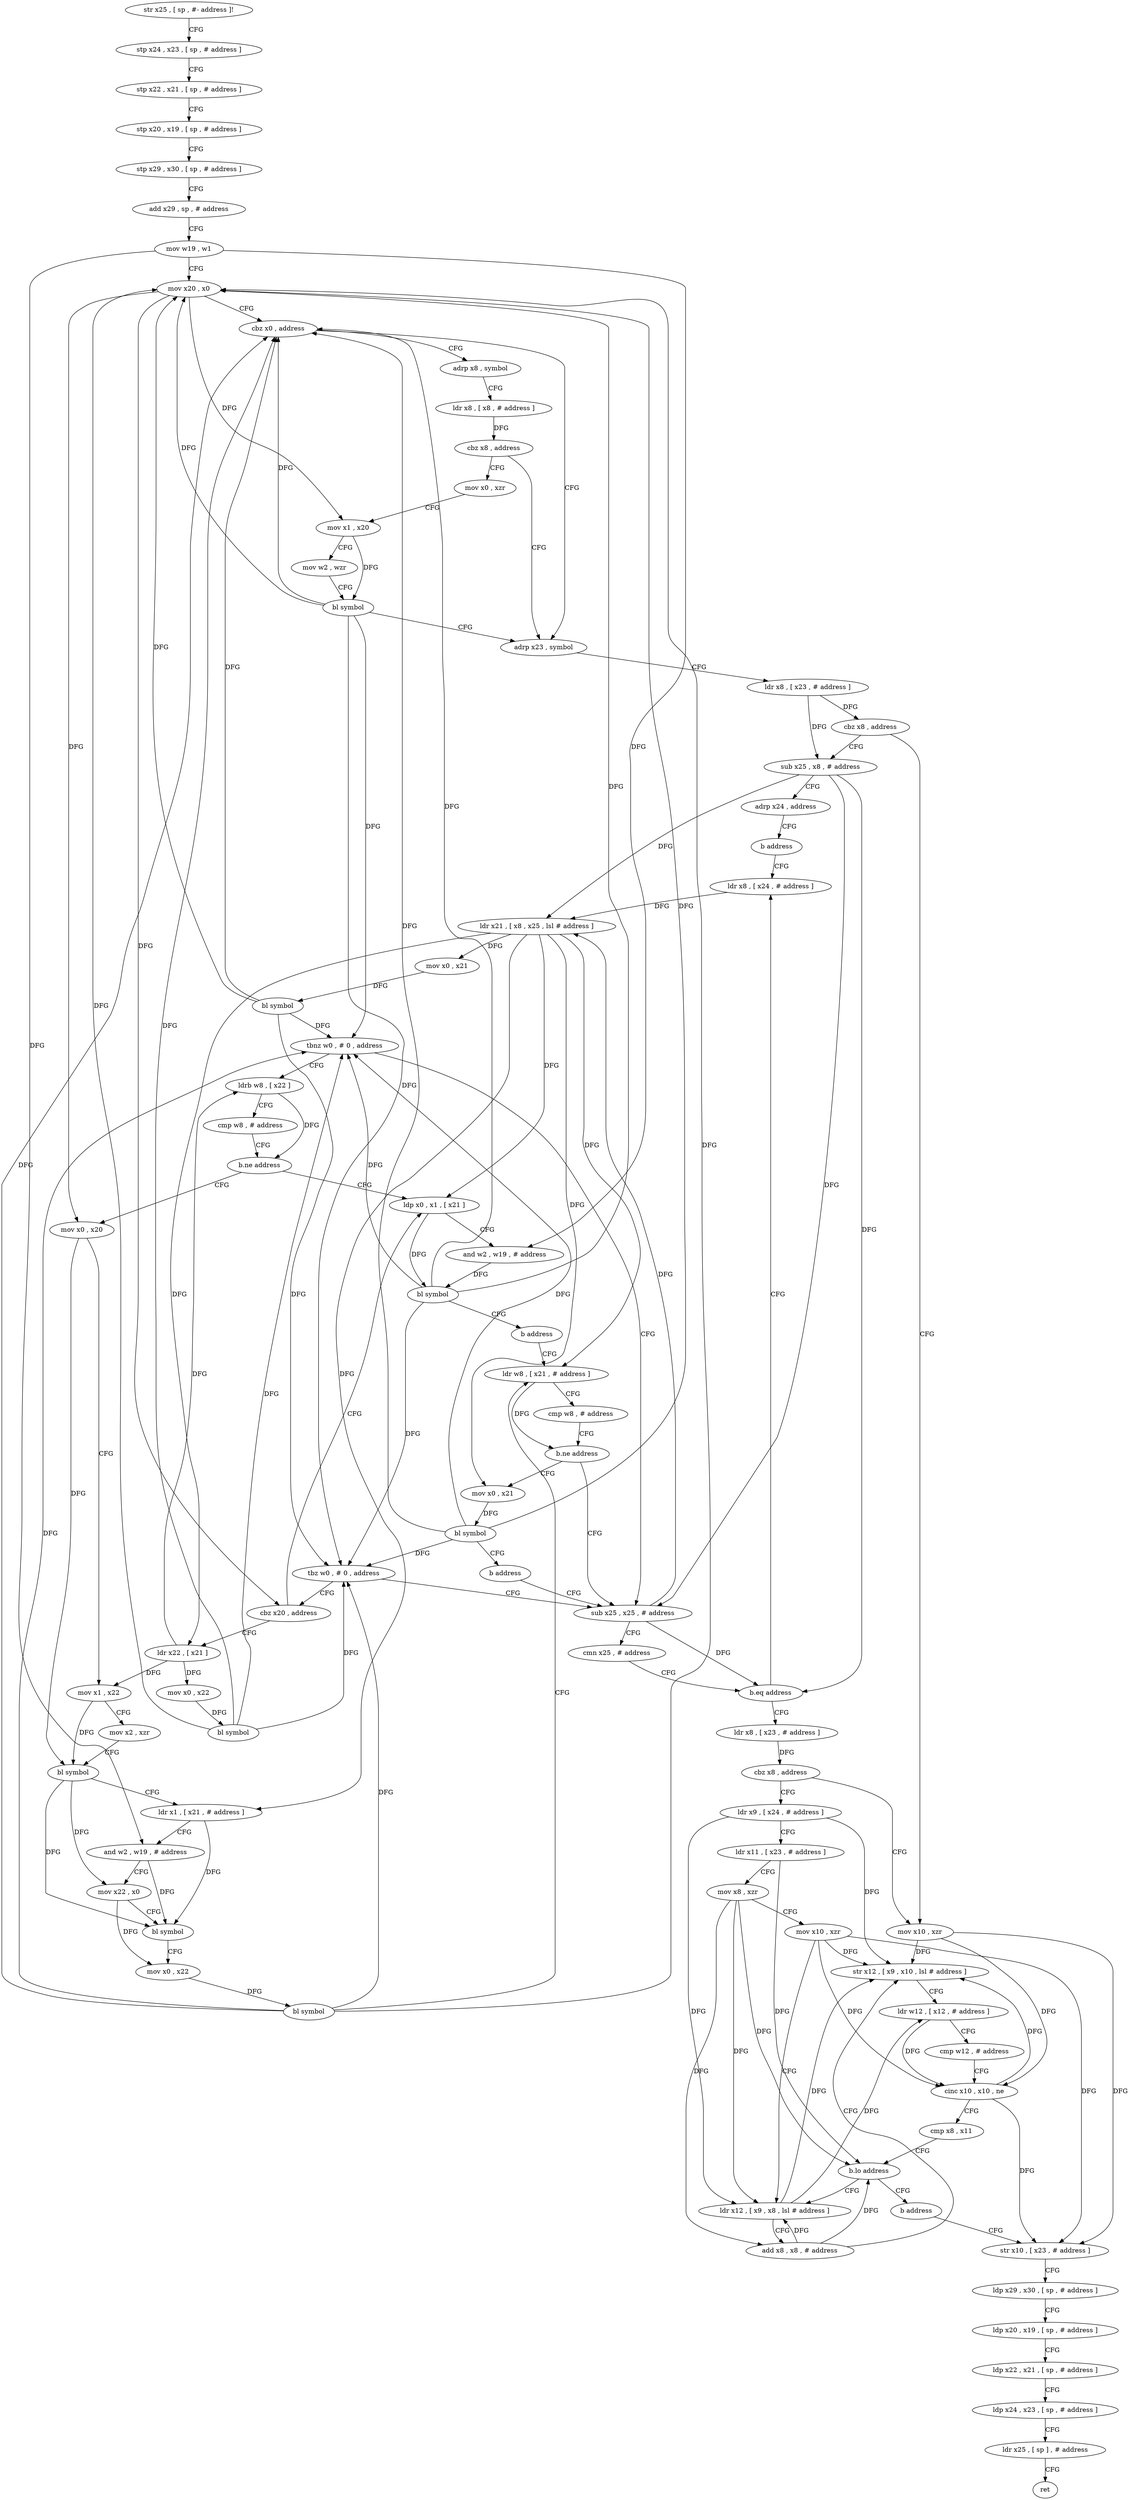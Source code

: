 digraph "func" {
"4214840" [label = "str x25 , [ sp , #- address ]!" ]
"4214844" [label = "stp x24 , x23 , [ sp , # address ]" ]
"4214848" [label = "stp x22 , x21 , [ sp , # address ]" ]
"4214852" [label = "stp x20 , x19 , [ sp , # address ]" ]
"4214856" [label = "stp x29 , x30 , [ sp , # address ]" ]
"4214860" [label = "add x29 , sp , # address" ]
"4214864" [label = "mov w19 , w1" ]
"4214868" [label = "mov x20 , x0" ]
"4214872" [label = "cbz x0 , address" ]
"4214904" [label = "adrp x23 , symbol" ]
"4214876" [label = "adrp x8 , symbol" ]
"4214908" [label = "ldr x8 , [ x23 , # address ]" ]
"4214912" [label = "cbz x8 , address" ]
"4215132" [label = "mov x10 , xzr" ]
"4214916" [label = "sub x25 , x8 , # address" ]
"4214880" [label = "ldr x8 , [ x8 , # address ]" ]
"4214884" [label = "cbz x8 , address" ]
"4214888" [label = "mov x0 , xzr" ]
"4215136" [label = "str x10 , [ x23 , # address ]" ]
"4214920" [label = "adrp x24 , address" ]
"4214924" [label = "b address" ]
"4214940" [label = "ldr x8 , [ x24 , # address ]" ]
"4214892" [label = "mov x1 , x20" ]
"4214896" [label = "mov w2 , wzr" ]
"4214900" [label = "bl symbol" ]
"4214944" [label = "ldr x21 , [ x8 , x25 , lsl # address ]" ]
"4214948" [label = "mov x0 , x21" ]
"4214952" [label = "bl symbol" ]
"4214956" [label = "tbz w0 , # 0 , address" ]
"4214928" [label = "sub x25 , x25 , # address" ]
"4214960" [label = "cbz x20 , address" ]
"4214932" [label = "cmn x25 , # address" ]
"4214936" [label = "b.eq address" ]
"4215072" [label = "ldr x8 , [ x23 , # address ]" ]
"4214992" [label = "ldp x0 , x1 , [ x21 ]" ]
"4214964" [label = "ldr x22 , [ x21 ]" ]
"4215076" [label = "cbz x8 , address" ]
"4215080" [label = "ldr x9 , [ x24 , # address ]" ]
"4214996" [label = "and w2 , w19 , # address" ]
"4215000" [label = "bl symbol" ]
"4215004" [label = "b address" ]
"4215048" [label = "ldr w8 , [ x21 , # address ]" ]
"4214968" [label = "mov x0 , x22" ]
"4214972" [label = "bl symbol" ]
"4214976" [label = "tbnz w0 , # 0 , address" ]
"4214980" [label = "ldrb w8 , [ x22 ]" ]
"4215084" [label = "ldr x11 , [ x23 , # address ]" ]
"4215088" [label = "mov x8 , xzr" ]
"4215092" [label = "mov x10 , xzr" ]
"4215096" [label = "ldr x12 , [ x9 , x8 , lsl # address ]" ]
"4215052" [label = "cmp w8 , # address" ]
"4215056" [label = "b.ne address" ]
"4215060" [label = "mov x0 , x21" ]
"4214984" [label = "cmp w8 , # address" ]
"4214988" [label = "b.ne address" ]
"4215008" [label = "mov x0 , x20" ]
"4215100" [label = "add x8 , x8 , # address" ]
"4215104" [label = "str x12 , [ x9 , x10 , lsl # address ]" ]
"4215108" [label = "ldr w12 , [ x12 , # address ]" ]
"4215112" [label = "cmp w12 , # address" ]
"4215116" [label = "cinc x10 , x10 , ne" ]
"4215120" [label = "cmp x8 , x11" ]
"4215124" [label = "b.lo address" ]
"4215128" [label = "b address" ]
"4215064" [label = "bl symbol" ]
"4215068" [label = "b address" ]
"4215012" [label = "mov x1 , x22" ]
"4215016" [label = "mov x2 , xzr" ]
"4215020" [label = "bl symbol" ]
"4215024" [label = "ldr x1 , [ x21 , # address ]" ]
"4215028" [label = "and w2 , w19 , # address" ]
"4215032" [label = "mov x22 , x0" ]
"4215036" [label = "bl symbol" ]
"4215040" [label = "mov x0 , x22" ]
"4215044" [label = "bl symbol" ]
"4215140" [label = "ldp x29 , x30 , [ sp , # address ]" ]
"4215144" [label = "ldp x20 , x19 , [ sp , # address ]" ]
"4215148" [label = "ldp x22 , x21 , [ sp , # address ]" ]
"4215152" [label = "ldp x24 , x23 , [ sp , # address ]" ]
"4215156" [label = "ldr x25 , [ sp ] , # address" ]
"4215160" [label = "ret" ]
"4214840" -> "4214844" [ label = "CFG" ]
"4214844" -> "4214848" [ label = "CFG" ]
"4214848" -> "4214852" [ label = "CFG" ]
"4214852" -> "4214856" [ label = "CFG" ]
"4214856" -> "4214860" [ label = "CFG" ]
"4214860" -> "4214864" [ label = "CFG" ]
"4214864" -> "4214868" [ label = "CFG" ]
"4214864" -> "4214996" [ label = "DFG" ]
"4214864" -> "4215028" [ label = "DFG" ]
"4214868" -> "4214872" [ label = "CFG" ]
"4214868" -> "4214892" [ label = "DFG" ]
"4214868" -> "4214960" [ label = "DFG" ]
"4214868" -> "4215008" [ label = "DFG" ]
"4214872" -> "4214904" [ label = "CFG" ]
"4214872" -> "4214876" [ label = "CFG" ]
"4214904" -> "4214908" [ label = "CFG" ]
"4214876" -> "4214880" [ label = "CFG" ]
"4214908" -> "4214912" [ label = "DFG" ]
"4214908" -> "4214916" [ label = "DFG" ]
"4214912" -> "4215132" [ label = "CFG" ]
"4214912" -> "4214916" [ label = "CFG" ]
"4215132" -> "4215136" [ label = "DFG" ]
"4215132" -> "4215104" [ label = "DFG" ]
"4215132" -> "4215116" [ label = "DFG" ]
"4214916" -> "4214920" [ label = "CFG" ]
"4214916" -> "4214944" [ label = "DFG" ]
"4214916" -> "4214928" [ label = "DFG" ]
"4214916" -> "4214936" [ label = "DFG" ]
"4214880" -> "4214884" [ label = "DFG" ]
"4214884" -> "4214904" [ label = "CFG" ]
"4214884" -> "4214888" [ label = "CFG" ]
"4214888" -> "4214892" [ label = "CFG" ]
"4215136" -> "4215140" [ label = "CFG" ]
"4214920" -> "4214924" [ label = "CFG" ]
"4214924" -> "4214940" [ label = "CFG" ]
"4214940" -> "4214944" [ label = "DFG" ]
"4214892" -> "4214896" [ label = "CFG" ]
"4214892" -> "4214900" [ label = "DFG" ]
"4214896" -> "4214900" [ label = "CFG" ]
"4214900" -> "4214904" [ label = "CFG" ]
"4214900" -> "4214868" [ label = "DFG" ]
"4214900" -> "4214872" [ label = "DFG" ]
"4214900" -> "4214956" [ label = "DFG" ]
"4214900" -> "4214976" [ label = "DFG" ]
"4214944" -> "4214948" [ label = "DFG" ]
"4214944" -> "4214992" [ label = "DFG" ]
"4214944" -> "4214964" [ label = "DFG" ]
"4214944" -> "4215048" [ label = "DFG" ]
"4214944" -> "4215060" [ label = "DFG" ]
"4214944" -> "4215024" [ label = "DFG" ]
"4214948" -> "4214952" [ label = "DFG" ]
"4214952" -> "4214956" [ label = "DFG" ]
"4214952" -> "4214868" [ label = "DFG" ]
"4214952" -> "4214872" [ label = "DFG" ]
"4214952" -> "4214976" [ label = "DFG" ]
"4214956" -> "4214928" [ label = "CFG" ]
"4214956" -> "4214960" [ label = "CFG" ]
"4214928" -> "4214932" [ label = "CFG" ]
"4214928" -> "4214944" [ label = "DFG" ]
"4214928" -> "4214936" [ label = "DFG" ]
"4214960" -> "4214992" [ label = "CFG" ]
"4214960" -> "4214964" [ label = "CFG" ]
"4214932" -> "4214936" [ label = "CFG" ]
"4214936" -> "4215072" [ label = "CFG" ]
"4214936" -> "4214940" [ label = "CFG" ]
"4215072" -> "4215076" [ label = "DFG" ]
"4214992" -> "4214996" [ label = "CFG" ]
"4214992" -> "4215000" [ label = "DFG" ]
"4214964" -> "4214968" [ label = "DFG" ]
"4214964" -> "4214980" [ label = "DFG" ]
"4214964" -> "4215012" [ label = "DFG" ]
"4215076" -> "4215132" [ label = "CFG" ]
"4215076" -> "4215080" [ label = "CFG" ]
"4215080" -> "4215084" [ label = "CFG" ]
"4215080" -> "4215096" [ label = "DFG" ]
"4215080" -> "4215104" [ label = "DFG" ]
"4214996" -> "4215000" [ label = "DFG" ]
"4215000" -> "4215004" [ label = "CFG" ]
"4215000" -> "4214868" [ label = "DFG" ]
"4215000" -> "4214872" [ label = "DFG" ]
"4215000" -> "4214956" [ label = "DFG" ]
"4215000" -> "4214976" [ label = "DFG" ]
"4215004" -> "4215048" [ label = "CFG" ]
"4215048" -> "4215052" [ label = "CFG" ]
"4215048" -> "4215056" [ label = "DFG" ]
"4214968" -> "4214972" [ label = "DFG" ]
"4214972" -> "4214976" [ label = "DFG" ]
"4214972" -> "4214868" [ label = "DFG" ]
"4214972" -> "4214872" [ label = "DFG" ]
"4214972" -> "4214956" [ label = "DFG" ]
"4214976" -> "4214928" [ label = "CFG" ]
"4214976" -> "4214980" [ label = "CFG" ]
"4214980" -> "4214984" [ label = "CFG" ]
"4214980" -> "4214988" [ label = "DFG" ]
"4215084" -> "4215088" [ label = "CFG" ]
"4215084" -> "4215124" [ label = "DFG" ]
"4215088" -> "4215092" [ label = "CFG" ]
"4215088" -> "4215096" [ label = "DFG" ]
"4215088" -> "4215100" [ label = "DFG" ]
"4215088" -> "4215124" [ label = "DFG" ]
"4215092" -> "4215096" [ label = "CFG" ]
"4215092" -> "4215136" [ label = "DFG" ]
"4215092" -> "4215104" [ label = "DFG" ]
"4215092" -> "4215116" [ label = "DFG" ]
"4215096" -> "4215100" [ label = "CFG" ]
"4215096" -> "4215104" [ label = "DFG" ]
"4215096" -> "4215108" [ label = "DFG" ]
"4215052" -> "4215056" [ label = "CFG" ]
"4215056" -> "4214928" [ label = "CFG" ]
"4215056" -> "4215060" [ label = "CFG" ]
"4215060" -> "4215064" [ label = "DFG" ]
"4214984" -> "4214988" [ label = "CFG" ]
"4214988" -> "4215008" [ label = "CFG" ]
"4214988" -> "4214992" [ label = "CFG" ]
"4215008" -> "4215012" [ label = "CFG" ]
"4215008" -> "4215020" [ label = "DFG" ]
"4215100" -> "4215104" [ label = "CFG" ]
"4215100" -> "4215096" [ label = "DFG" ]
"4215100" -> "4215124" [ label = "DFG" ]
"4215104" -> "4215108" [ label = "CFG" ]
"4215108" -> "4215112" [ label = "CFG" ]
"4215108" -> "4215116" [ label = "DFG" ]
"4215112" -> "4215116" [ label = "CFG" ]
"4215116" -> "4215120" [ label = "CFG" ]
"4215116" -> "4215136" [ label = "DFG" ]
"4215116" -> "4215104" [ label = "DFG" ]
"4215120" -> "4215124" [ label = "CFG" ]
"4215124" -> "4215096" [ label = "CFG" ]
"4215124" -> "4215128" [ label = "CFG" ]
"4215128" -> "4215136" [ label = "CFG" ]
"4215064" -> "4215068" [ label = "CFG" ]
"4215064" -> "4214868" [ label = "DFG" ]
"4215064" -> "4214872" [ label = "DFG" ]
"4215064" -> "4214956" [ label = "DFG" ]
"4215064" -> "4214976" [ label = "DFG" ]
"4215068" -> "4214928" [ label = "CFG" ]
"4215012" -> "4215016" [ label = "CFG" ]
"4215012" -> "4215020" [ label = "DFG" ]
"4215016" -> "4215020" [ label = "CFG" ]
"4215020" -> "4215024" [ label = "CFG" ]
"4215020" -> "4215032" [ label = "DFG" ]
"4215020" -> "4215036" [ label = "DFG" ]
"4215024" -> "4215028" [ label = "CFG" ]
"4215024" -> "4215036" [ label = "DFG" ]
"4215028" -> "4215032" [ label = "CFG" ]
"4215028" -> "4215036" [ label = "DFG" ]
"4215032" -> "4215036" [ label = "CFG" ]
"4215032" -> "4215040" [ label = "DFG" ]
"4215036" -> "4215040" [ label = "CFG" ]
"4215040" -> "4215044" [ label = "DFG" ]
"4215044" -> "4215048" [ label = "CFG" ]
"4215044" -> "4214868" [ label = "DFG" ]
"4215044" -> "4214872" [ label = "DFG" ]
"4215044" -> "4214956" [ label = "DFG" ]
"4215044" -> "4214976" [ label = "DFG" ]
"4215140" -> "4215144" [ label = "CFG" ]
"4215144" -> "4215148" [ label = "CFG" ]
"4215148" -> "4215152" [ label = "CFG" ]
"4215152" -> "4215156" [ label = "CFG" ]
"4215156" -> "4215160" [ label = "CFG" ]
}
